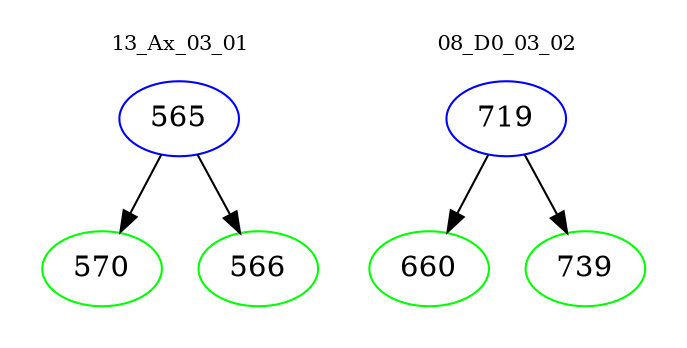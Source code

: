 digraph{
subgraph cluster_0 {
color = white
label = "13_Ax_03_01";
fontsize=10;
T0_565 [label="565", color="blue"]
T0_565 -> T0_570 [color="black"]
T0_570 [label="570", color="green"]
T0_565 -> T0_566 [color="black"]
T0_566 [label="566", color="green"]
}
subgraph cluster_1 {
color = white
label = "08_D0_03_02";
fontsize=10;
T1_719 [label="719", color="blue"]
T1_719 -> T1_660 [color="black"]
T1_660 [label="660", color="green"]
T1_719 -> T1_739 [color="black"]
T1_739 [label="739", color="green"]
}
}
